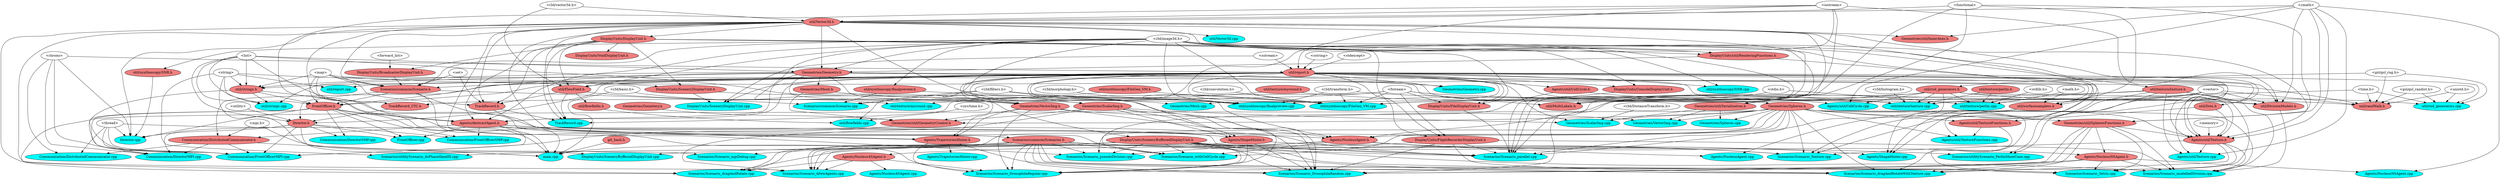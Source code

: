 digraph G {
"util/report.h" [label="util/report.h", fillcolor=lightcoral, style=filled, shape=oval];
"Agents/AbstractAgent.h" [label="Agents/AbstractAgent.h", fillcolor=lightcoral, style=filled, shape=oval];
"util/strings.h" [label="util/strings.h", fillcolor=lightcoral, style=filled, shape=oval];
"DisplayUnits/DisplayUnit.h" [label="DisplayUnits/DisplayUnit.h", fillcolor=lightcoral, style=filled, shape=oval];
"<i3d/image3d.h>" [label="<i3d/image3d.h>", fillcolor=white, style=filled, shape=oval];
"Geometries/Geometry.h" [label="Geometries/Geometry.h", fillcolor=lightcoral, style=filled, shape=oval];
"FrontOfficer.h" [label="FrontOfficer.h", fillcolor=lightcoral, style=filled, shape=oval];
"<iostream>" [label="<iostream>", fillcolor=white, style=filled, shape=oval];
"<sstream>" [label="<sstream>", fillcolor=white, style=filled, shape=oval];
"<chrono>" [label="<chrono>", fillcolor=white, style=filled, shape=oval];
"<stdexcept>" [label="<stdexcept>", fillcolor=white, style=filled, shape=oval];
"<cstring>" [label="<cstring>", fillcolor=white, style=filled, shape=oval];
"util/Vector3d.h" [label="util/Vector3d.h", fillcolor=lightcoral, style=filled, shape=oval];
"<list>" [label="<list>", fillcolor=white, style=filled, shape=oval];
"DisplayUnits/util/RenderingFunctions.h" [label="DisplayUnits/util/RenderingFunctions.h", fillcolor=lightcoral, style=filled, shape=oval];
"Scenarios/common/Scenario.h" [label="Scenarios/common/Scenario.h", fillcolor=lightcoral, style=filled, shape=oval];
"<map>" [label="<map>", fillcolor=white, style=filled, shape=oval];
"<string>" [label="<string>", fillcolor=white, style=filled, shape=oval];
"Agents/Nucleus4SAgent.h" [label="Agents/Nucleus4SAgent.h", fillcolor=lightcoral, style=filled, shape=oval];
"Agents/Nucleus4SAgent.cpp" [label="Agents/Nucleus4SAgent.cpp", fillcolor=cyan, style=filled, shape=oval];
"Agents/NucleusAgent.h" [label="Agents/NucleusAgent.h", fillcolor=lightcoral, style=filled, shape=oval];
"Geometries/Spheres.h" [label="Geometries/Spheres.h", fillcolor=lightcoral, style=filled, shape=oval];
"<vector>" [label="<vector>", fillcolor=white, style=filled, shape=oval];
"Agents/NucleusAgent.cpp" [label="Agents/NucleusAgent.cpp", fillcolor=cyan, style=filled, shape=oval];
"util/surfacesamplers.h" [label="util/surfacesamplers.h", fillcolor=lightcoral, style=filled, shape=oval];
"<math.h>" [label="<math.h>", fillcolor=white, style=filled, shape=oval];
"<functional>" [label="<functional>", fillcolor=white, style=filled, shape=oval];
"Agents/NucleusNSAgent.h" [label="Agents/NucleusNSAgent.h", fillcolor=lightcoral, style=filled, shape=oval];
"Agents/NucleusNSAgent.cpp" [label="Agents/NucleusNSAgent.cpp", fillcolor=cyan, style=filled, shape=oval];
"<cmath>" [label="<cmath>", fillcolor=white, style=filled, shape=oval];
"Geometries/util/SpheresFunctions.h" [label="Geometries/util/SpheresFunctions.h", fillcolor=lightcoral, style=filled, shape=oval];
"Agents/ShapeHinter.h" [label="Agents/ShapeHinter.h", fillcolor=lightcoral, style=filled, shape=oval];
"Agents/ShapeHinter.cpp" [label="Agents/ShapeHinter.cpp", fillcolor=cyan, style=filled, shape=oval];
"Geometries/ScalarImg.h" [label="Geometries/ScalarImg.h", fillcolor=lightcoral, style=filled, shape=oval];
"Agents/TrajectoriesHinter.h" [label="Agents/TrajectoriesHinter.h", fillcolor=lightcoral, style=filled, shape=oval];
"Agents/TrajectoriesHinter.cpp" [label="Agents/TrajectoriesHinter.cpp", fillcolor=cyan, style=filled, shape=oval];
"Geometries/VectorImg.h" [label="Geometries/VectorImg.h", fillcolor=lightcoral, style=filled, shape=oval];
"TrackRecord.h" [label="TrackRecord.h", fillcolor=lightcoral, style=filled, shape=oval];
"util/FlowField.h" [label="util/FlowField.h", fillcolor=lightcoral, style=filled, shape=oval];
"<set>" [label="<set>", fillcolor=white, style=filled, shape=oval];
"util/rnd_generators.h" [label="util/rnd_generators.h", fillcolor=lightcoral, style=filled, shape=oval];
"Agents/util/CellCycle.cpp" [label="Agents/util/CellCycle.cpp", fillcolor=cyan, style=filled, shape=oval];
"Agents/util/CellCycle.h" [label="Agents/util/CellCycle.h", fillcolor=lightcoral, style=filled, shape=oval];
"<gsl/gsl_rng.h>" [label="<gsl/gsl_rng.h>", fillcolor=white, style=filled, shape=oval];
"Agents/util/Texture.cpp" [label="Agents/util/Texture.cpp", fillcolor=cyan, style=filled, shape=oval];
"util/texture/texture.h" [label="util/texture/texture.h", fillcolor=lightcoral, style=filled, shape=oval];
"Agents/util/Texture.h" [label="Agents/util/Texture.h", fillcolor=lightcoral, style=filled, shape=oval];
"util/Dots.h" [label="util/Dots.h", fillcolor=lightcoral, style=filled, shape=oval];
"<memory>" [label="<memory>", fillcolor=white, style=filled, shape=oval];
"Agents/util/TextureFunctions.cpp" [label="Agents/util/TextureFunctions.cpp", fillcolor=cyan, style=filled, shape=oval];
"Agents/util/TextureFunctions.h" [label="Agents/util/TextureFunctions.h", fillcolor=lightcoral, style=filled, shape=oval];
"<thread>" [label="<thread>", fillcolor=white, style=filled, shape=oval];
"Communication/DirectorMPI.cpp" [label="Communication/DirectorMPI.cpp", fillcolor=cyan, style=filled, shape=oval];
"Communication/DistributedCommunicator.h" [label="Communication/DistributedCommunicator.h", fillcolor=lightcoral, style=filled, shape=oval];
"Director.h" [label="Director.h", fillcolor=lightcoral, style=filled, shape=oval];
"<mpi.h>" [label="<mpi.h>", fillcolor=white, style=filled, shape=oval];
"TrackRecord_CTC.h" [label="TrackRecord_CTC.h", fillcolor=lightcoral, style=filled, shape=oval];
"<utility>" [label="<utility>", fillcolor=white, style=filled, shape=oval];
"Communication/DirectorSMP.cpp" [label="Communication/DirectorSMP.cpp", fillcolor=cyan, style=filled, shape=oval];
"Communication/DistributedCommunicator.cpp" [label="Communication/DistributedCommunicator.cpp", fillcolor=cyan, style=filled, shape=oval];
"Communication/FrontOfficerMPI.cpp" [label="Communication/FrontOfficerMPI.cpp", fillcolor=cyan, style=filled, shape=oval];
"Geometries/util/GeometryCreator.h" [label="Geometries/util/GeometryCreator.h", fillcolor=lightcoral, style=filled, shape=oval];
"Geometries/Mesh.h" [label="Geometries/Mesh.h", fillcolor=lightcoral, style=filled, shape=oval];
"Geometries/Geomtery.h" [label="Geometries/Geomtery.h", fillcolor=lightcoral, style=filled, shape=oval];
"Communication/FrontOfficerSMP.cpp" [label="Communication/FrontOfficerSMP.cpp", fillcolor=cyan, style=filled, shape=oval];
"Director.cpp" [label="Director.cpp", fillcolor=cyan, style=filled, shape=oval];
"util/synthoscopy/SNR.h" [label="util/synthoscopy/SNR.h", fillcolor=lightcoral, style=filled, shape=oval];
"<i3d/vector3d.h>" [label="<i3d/vector3d.h>", fillcolor=white, style=filled, shape=oval];
"<fstream>" [label="<fstream>", fillcolor=white, style=filled, shape=oval];
"DisplayUnits/BroadcasterDisplayUnit.h" [label="DisplayUnits/BroadcasterDisplayUnit.h", fillcolor=lightcoral, style=filled, shape=oval];
"<forward_list>" [label="<forward_list>", fillcolor=white, style=filled, shape=oval];
"DisplayUnits/ConsoleDisplayUnit.h" [label="DisplayUnits/ConsoleDisplayUnit.h", fillcolor=lightcoral, style=filled, shape=oval];
"DisplayUnits/FileDisplayUnit.h" [label="DisplayUnits/FileDisplayUnit.h", fillcolor=lightcoral, style=filled, shape=oval];
"DisplayUnits/FlightRecorderDisplayUnit.h" [label="DisplayUnits/FlightRecorderDisplayUnit.h", fillcolor=lightcoral, style=filled, shape=oval];
"DisplayUnits/SceneryBufferedDisplayUnit.cpp" [label="DisplayUnits/SceneryBufferedDisplayUnit.cpp", fillcolor=cyan, style=filled, shape=oval];
"DisplayUnits/SceneryBufferedDisplayUnit.h" [label="DisplayUnits/SceneryBufferedDisplayUnit.h", fillcolor=lightcoral, style=filled, shape=oval];
"DisplayUnits/SceneryDisplayUnit.h" [label="DisplayUnits/SceneryDisplayUnit.h", fillcolor=lightcoral, style=filled, shape=oval];
"DisplayUnits/SceneryDisplayUnit.cpp" [label="DisplayUnits/SceneryDisplayUnit.cpp", fillcolor=cyan, style=filled, shape=oval];
"DisplayUnits/VoidDisplayUnit.h" [label="DisplayUnits/VoidDisplayUnit.h", fillcolor=lightcoral, style=filled, shape=oval];
"FrontOfficer.cpp" [label="FrontOfficer.cpp", fillcolor=cyan, style=filled, shape=oval];
"Geometries/Geometry.cpp" [label="Geometries/Geometry.cpp", fillcolor=cyan, style=filled, shape=oval];
"Geometries/Mesh.cpp" [label="Geometries/Mesh.cpp", fillcolor=cyan, style=filled, shape=oval];
"Geometries/ScalarImg.cpp" [label="Geometries/ScalarImg.cpp", fillcolor=cyan, style=filled, shape=oval];
"Geometries/util/Serialization.h" [label="Geometries/util/Serialization.h", fillcolor=lightcoral, style=filled, shape=oval];
"<i3d/DistanceTransform.h>" [label="<i3d/DistanceTransform.h>", fillcolor=white, style=filled, shape=oval];
"Geometries/Spheres.cpp" [label="Geometries/Spheres.cpp", fillcolor=cyan, style=filled, shape=oval];
"Geometries/util/InnerAxes.h" [label="Geometries/util/InnerAxes.h", fillcolor=lightcoral, style=filled, shape=oval];
"Geometries/VectorImg.cpp" [label="Geometries/VectorImg.cpp", fillcolor=cyan, style=filled, shape=oval];
"git_hash.h" [label="git_hash.h", fillcolor=lightcoral, style=filled, shape=oval];
"main.cpp" [label="main.cpp", fillcolor=cyan, style=filled, shape=oval];
"Scenarios/common/Scenarios.h" [label="Scenarios/common/Scenarios.h", fillcolor=lightcoral, style=filled, shape=oval];
"<i3d/basic.h>" [label="<i3d/basic.h>", fillcolor=white, style=filled, shape=oval];
"util/synthoscopy/FiloGen_VM.h" [label="util/synthoscopy/FiloGen_VM.h", fillcolor=lightcoral, style=filled, shape=oval];
"Scenarios/common/Scenario.cpp" [label="Scenarios/common/Scenario.cpp", fillcolor=cyan, style=filled, shape=oval];
"<i3d/filters.h>" [label="<i3d/filters.h>", fillcolor=white, style=filled, shape=oval];
"util/synthoscopy/finalpreview.h" [label="util/synthoscopy/finalpreview.h", fillcolor=lightcoral, style=filled, shape=oval];
"Scenarios/Scenario_AFewAgents.cpp" [label="Scenarios/Scenario_AFewAgents.cpp", fillcolor=cyan, style=filled, shape=oval];
"Scenarios/Scenario_dragAndRotate.cpp" [label="Scenarios/Scenario_dragAndRotate.cpp", fillcolor=cyan, style=filled, shape=oval];
"Scenarios/Scenario_dragAndRotateWithTexture.cpp" [label="Scenarios/Scenario_dragAndRotateWithTexture.cpp", fillcolor=cyan, style=filled, shape=oval];
"Scenarios/Scenario_DrosophilaRandom.cpp" [label="Scenarios/Scenario_DrosophilaRandom.cpp", fillcolor=cyan, style=filled, shape=oval];
"Scenarios/Scenario_DrosophilaRegular.cpp" [label="Scenarios/Scenario_DrosophilaRegular.cpp", fillcolor=cyan, style=filled, shape=oval];
"Scenarios/Scenario_modelledDivision.cpp" [label="Scenarios/Scenario_modelledDivision.cpp", fillcolor=cyan, style=filled, shape=oval];
"util/DivisionModels.h" [label="util/DivisionModels.h", fillcolor=lightcoral, style=filled, shape=oval];
"Scenarios/Scenario_mpiDebug.cpp" [label="Scenarios/Scenario_mpiDebug.cpp", fillcolor=cyan, style=filled, shape=oval];
"Scenarios/Scenario_parallel.cpp" [label="Scenarios/Scenario_parallel.cpp", fillcolor=cyan, style=filled, shape=oval];
"Scenarios/Scenario_pseudoDivision.cpp" [label="Scenarios/Scenario_pseudoDivision.cpp", fillcolor=cyan, style=filled, shape=oval];
"Scenarios/Scenario_Tetris.cpp" [label="Scenarios/Scenario_Tetris.cpp", fillcolor=cyan, style=filled, shape=oval];
"Scenarios/Scenario_Texture.cpp" [label="Scenarios/Scenario_Texture.cpp", fillcolor=cyan, style=filled, shape=oval];
"Scenarios/Scenario_withCellCycle.cpp" [label="Scenarios/Scenario_withCellCycle.cpp", fillcolor=cyan, style=filled, shape=oval];
"Scenarios/utilityScenario_doPhaseIIandIII.cpp" [label="Scenarios/utilityScenario_doPhaseIIandIII.cpp", fillcolor=cyan, style=filled, shape=oval];
"Scenarios/utilityScenario_PerlinShowCase.cpp" [label="Scenarios/utilityScenario_PerlinShowCase.cpp", fillcolor=cyan, style=filled, shape=oval];
"TrackRecord.cpp" [label="TrackRecord.cpp", fillcolor=cyan, style=filled, shape=oval];
"util/flowfields.h" [label="util/flowfields.h", fillcolor=lightcoral, style=filled, shape=oval];
"util/flowfields.cpp" [label="util/flowfields.cpp", fillcolor=cyan, style=filled, shape=oval];
"<sys/time.h>" [label="<sys/time.h>", fillcolor=white, style=filled, shape=oval];
"util/MultiLabels.h" [label="util/MultiLabels.h", fillcolor=lightcoral, style=filled, shape=oval];
"<gsl/gsl_randist.h>" [label="<gsl/gsl_randist.h>", fillcolor=white, style=filled, shape=oval];
"util/randWalk.h" [label="util/randWalk.h", fillcolor=lightcoral, style=filled, shape=oval];
"<time.h>" [label="<time.h>", fillcolor=white, style=filled, shape=oval];
"<unistd.h>" [label="<unistd.h>", fillcolor=white, style=filled, shape=oval];
"util/report.cpp" [label="util/report.cpp", fillcolor=cyan, style=filled, shape=oval];
"util/rnd_generators.cpp" [label="util/rnd_generators.cpp", fillcolor=cyan, style=filled, shape=oval];
"util/strings.cpp" [label="util/strings.cpp", fillcolor=cyan, style=filled, shape=oval];
"util/synthoscopy/FiloGen_VM.cpp" [label="util/synthoscopy/FiloGen_VM.cpp", fillcolor=cyan, style=filled, shape=oval];
"<i3d/convolution.h>" [label="<i3d/convolution.h>", fillcolor=white, style=filled, shape=oval];
"<stdio.h>" [label="<stdio.h>", fillcolor=white, style=filled, shape=oval];
"<i3d/transform.h>" [label="<i3d/transform.h>", fillcolor=white, style=filled, shape=oval];
"util/synthoscopy/finalpreview.cpp" [label="util/synthoscopy/finalpreview.cpp", fillcolor=cyan, style=filled, shape=oval];
"<i3d/morphology.h>" [label="<i3d/morphology.h>", fillcolor=white, style=filled, shape=oval];
"util/synthoscopy/SNR.cpp" [label="util/synthoscopy/SNR.cpp", fillcolor=cyan, style=filled, shape=oval];
"util/texture/myround.h" [label="util/texture/myround.h", fillcolor=lightcoral, style=filled, shape=oval];
"util/texture/myround.cpp" [label="util/texture/myround.cpp", fillcolor=cyan, style=filled, shape=oval];
"util/texture/perlin.cpp" [label="util/texture/perlin.cpp", fillcolor=cyan, style=filled, shape=oval];
"util/texture/perlin.h" [label="util/texture/perlin.h", fillcolor=lightcoral, style=filled, shape=oval];
"<stdlib.h>" [label="<stdlib.h>", fillcolor=white, style=filled, shape=oval];
"util/texture/texture.cpp" [label="util/texture/texture.cpp", fillcolor=cyan, style=filled, shape=oval];
"<i3d/histogram.h>" [label="<i3d/histogram.h>", fillcolor=white, style=filled, shape=oval];
"util/Vector3d.cpp" [label="util/Vector3d.cpp", fillcolor=cyan, style=filled, shape=oval];
"util/report.h" -> "Director.h";
"util/report.h" -> "DisplayUnits/FileDisplayUnit.h";
"util/report.h" -> "Agents/TrajectoriesHinter.h";
"util/report.h" -> "Scenarios/common/Scenario.h";
"util/report.h" -> "Geometries/ScalarImg.cpp";
"util/report.h" -> "util/FlowField.h";
"util/report.h" -> "util/rnd_generators.cpp";
"util/report.h" -> "util/report.cpp";
"util/report.h" -> "util/synthoscopy/FiloGen_VM.cpp";
"util/report.h" -> "Geometries/VectorImg.h";
"util/report.h" -> "Geometries/Geometry.cpp";
"util/report.h" -> "Agents/ShapeHinter.h";
"util/report.h" -> "Agents/NucleusAgent.h";
"util/report.h" -> "Geometries/Spheres.h";
"util/report.h" -> "DisplayUnits/SceneryDisplayUnit.cpp";
"util/report.h" -> "Agents/ShapeHinter.cpp";
"util/report.h" -> "Communication/DistributedCommunicator.h";
"util/report.h" -> "FrontOfficer.h";
"util/report.h" -> "DisplayUnits/FlightRecorderDisplayUnit.h";
"util/report.h" -> "util/synthoscopy/finalpreview.cpp";
"util/report.h" -> "util/strings.h";
"util/report.h" -> "Agents/util/Texture.h";
"util/report.h" -> "DisplayUnits/ConsoleDisplayUnit.h";
"util/report.h" -> "util/texture/texture.cpp";
"util/report.h" -> "util/synthoscopy/SNR.cpp";
"util/report.h" -> "util/DivisionModels.h";
"util/report.h" -> "Agents/AbstractAgent.h";
"util/report.h" -> "Agents/util/CellCycle.h";
"util/report.h" -> "Geometries/Mesh.cpp";
"util/report.h" -> "Agents/util/Texture.cpp";
"Agents/AbstractAgent.h" -> "Agents/ShapeHinter.h";
"Agents/AbstractAgent.h" -> "Communication/DistributedCommunicator.h";
"Agents/AbstractAgent.h" -> "Communication/FrontOfficerMPI.cpp";
"Agents/AbstractAgent.h" -> "Scenarios/Scenario_parallel.cpp";
"Agents/AbstractAgent.h" -> "Agents/NucleusAgent.h";
"Agents/AbstractAgent.h" -> "Communication/FrontOfficerSMP.cpp";
"Agents/AbstractAgent.h" -> "FrontOfficer.cpp";
"Agents/AbstractAgent.h" -> "Agents/TrajectoriesHinter.h";
"util/strings.h" -> "util/strings.cpp";
"util/strings.h" -> "Communication/FrontOfficerMPI.cpp";
"util/strings.h" -> "FrontOfficer.h";
"util/strings.h" -> "Agents/AbstractAgent.h";
"DisplayUnits/DisplayUnit.h" -> "DisplayUnits/FlightRecorderDisplayUnit.h";
"DisplayUnits/DisplayUnit.h" -> "util/FlowField.h";
"DisplayUnits/DisplayUnit.h" -> "DisplayUnits/ConsoleDisplayUnit.h";
"DisplayUnits/DisplayUnit.h" -> "DisplayUnits/FileDisplayUnit.h";
"DisplayUnits/DisplayUnit.h" -> "DisplayUnits/VoidDisplayUnit.h";
"DisplayUnits/DisplayUnit.h" -> "DisplayUnits/util/RenderingFunctions.h";
"DisplayUnits/DisplayUnit.h" -> "DisplayUnits/SceneryDisplayUnit.h";
"DisplayUnits/DisplayUnit.h" -> "TrackRecord.cpp";
"DisplayUnits/DisplayUnit.h" -> "Agents/AbstractAgent.h";
"DisplayUnits/DisplayUnit.h" -> "DisplayUnits/BroadcasterDisplayUnit.h";
"DisplayUnits/DisplayUnit.h" -> "TrackRecord.h";
"<i3d/image3d.h>" -> "util/synthoscopy/SNR.h";
"<i3d/image3d.h>" -> "Scenarios/common/Scenario.h";
"<i3d/image3d.h>" -> "util/FlowField.h";
"<i3d/image3d.h>" -> "util/synthoscopy/finalpreview.h";
"<i3d/image3d.h>" -> "Scenarios/Scenario_parallel.cpp";
"<i3d/image3d.h>" -> "Agents/util/Texture.h";
"<i3d/image3d.h>" -> "util/texture/texture.h";
"<i3d/image3d.h>" -> "util/synthoscopy/finalpreview.cpp";
"<i3d/image3d.h>" -> "DisplayUnits/util/RenderingFunctions.h";
"<i3d/image3d.h>" -> "util/synthoscopy/SNR.cpp";
"<i3d/image3d.h>" -> "Geometries/util/Serialization.h";
"<i3d/image3d.h>" -> "util/synthoscopy/FiloGen_VM.cpp";
"<i3d/image3d.h>" -> "Geometries/ScalarImg.h";
"<i3d/image3d.h>" -> "Geometries/Geometry.h";
"<i3d/image3d.h>" -> "Geometries/VectorImg.h";
"<i3d/image3d.h>" -> "Scenarios/utilityScenario_PerlinShowCase.cpp";
"<i3d/image3d.h>" -> "util/surfacesamplers.h";
"<i3d/image3d.h>" -> "Agents/AbstractAgent.h";
"Geometries/Geometry.h" -> "FrontOfficer.h";
"Geometries/Geometry.h" -> "util/strings.h";
"Geometries/Geometry.h" -> "Agents/util/Texture.h";
"Geometries/Geometry.h" -> "Geometries/Spheres.h";
"Geometries/Geometry.h" -> "Geometries/Mesh.h";
"Geometries/Geometry.h" -> "Geometries/ScalarImg.h";
"Geometries/Geometry.h" -> "Agents/AbstractAgent.h";
"Geometries/Geometry.h" -> "Geometries/VectorImg.h";
"Geometries/Geometry.h" -> "util/strings.cpp";
"Geometries/Geometry.h" -> "Geometries/Geometry.cpp";
"Geometries/Geometry.h" -> "util/surfacesamplers.h";
"FrontOfficer.h" -> "Communication/FrontOfficerMPI.cpp";
"FrontOfficer.h" -> "Director.cpp";
"FrontOfficer.h" -> "Communication/DirectorSMP.cpp";
"FrontOfficer.h" -> "Communication/FrontOfficerSMP.cpp";
"FrontOfficer.h" -> "FrontOfficer.cpp";
"FrontOfficer.h" -> "Agents/AbstractAgent.h";
"FrontOfficer.h" -> "Communication/DirectorMPI.cpp";
"FrontOfficer.h" -> "main.cpp";
"<iostream>" -> "util/Vector3d.h";
"<iostream>" -> "util/DivisionModels.h";
"<iostream>" -> "util/synthoscopy/FiloGen_VM.cpp";
"<iostream>" -> "util/report.h";
"<iostream>" -> "main.cpp";
"<iostream>" -> "util/MultiLabels.h";
"<sstream>" -> "DisplayUnits/SceneryDisplayUnit.cpp";
"<sstream>" -> "util/report.h";
"<chrono>" -> "Communication/DistributedCommunicator.cpp";
"<chrono>" -> "Communication/FrontOfficerMPI.cpp";
"<chrono>" -> "Director.cpp";
"<chrono>" -> "Communication/DirectorMPI.cpp";
"<chrono>" -> "util/report.h";
"<stdexcept>" -> "util/report.h";
"<cstring>" -> "util/report.h";
"util/Vector3d.h" -> "Scenarios/common/Scenario.h";
"util/Vector3d.h" -> "Scenarios/Scenario_parallel.cpp";
"util/Vector3d.h" -> "util/Vector3d.cpp";
"util/Vector3d.h" -> "Scenarios/Scenario_Texture.cpp";
"util/Vector3d.h" -> "Scenarios/Scenario_pseudoDivision.cpp";
"util/Vector3d.h" -> "TrackRecord.cpp";
"util/Vector3d.h" -> "Geometries/util/Serialization.h";
"util/Vector3d.h" -> "Scenarios/Scenario_AFewAgents.cpp";
"util/Vector3d.h" -> "TrackRecord.h";
"util/Vector3d.h" -> "DisplayUnits/DisplayUnit.h";
"util/Vector3d.h" -> "util/Dots.h";
"util/Vector3d.h" -> "Scenarios/Scenario_DrosophilaRegular.cpp";
"util/Vector3d.h" -> "Scenarios/Scenario_DrosophilaRandom.cpp";
"util/Vector3d.h" -> "Director.cpp";
"util/Vector3d.h" -> "Scenarios/Scenario_withCellCycle.cpp";
"util/Vector3d.h" -> "Geometries/util/InnerAxes.h";
"util/Vector3d.h" -> "Scenarios/Scenario_dragAndRotate.cpp";
"util/Vector3d.h" -> "DisplayUnits/util/RenderingFunctions.h";
"util/Vector3d.h" -> "Geometries/Geometry.h";
"<list>" -> "FrontOfficer.h";
"<list>" -> "util/strings.h";
"<list>" -> "Agents/NucleusAgent.h";
"<list>" -> "Director.h";
"<list>" -> "Geometries/Geometry.h";
"<list>" -> "util/strings.cpp";
"<list>" -> "Scenarios/common/Scenarios.h";
"DisplayUnits/util/RenderingFunctions.h" -> "Agents/ShapeHinter.cpp";
"DisplayUnits/util/RenderingFunctions.h" -> "Geometries/Geometry.h";
"Scenarios/common/Scenario.h" -> "FrontOfficer.h";
"Scenarios/common/Scenario.h" -> "Scenarios/common/Scenario.cpp";
"Scenarios/common/Scenario.h" -> "Director.h";
"Scenarios/common/Scenario.h" -> "main.cpp";
"Scenarios/common/Scenario.h" -> "Scenarios/common/Scenarios.h";
"<map>" -> "FrontOfficer.h";
"<map>" -> "Scenarios/common/Scenario.h";
"<map>" -> "util/strings.h";
"<map>" -> "util/randWalk.h";
"<map>" -> "TrackRecord_CTC.h";
"<map>" -> "util/MultiLabels.h";
"<map>" -> "TrackRecord.h";
"<string>" -> "util/strings.h";
"<string>" -> "DisplayUnits/SceneryDisplayUnit.h";
"<string>" -> "DisplayUnits/SceneryBufferedDisplayUnit.cpp";
"<string>" -> "util/report.cpp";
"<string>" -> "util/strings.cpp";
"<string>" -> "Scenarios/utilityScenario_doPhaseIIandIII.cpp";
"Agents/Nucleus4SAgent.h" -> "Agents/Nucleus4SAgent.cpp";
"Agents/Nucleus4SAgent.h" -> "Scenarios/Scenario_DrosophilaRegular.cpp";
"Agents/Nucleus4SAgent.h" -> "Scenarios/Scenario_dragAndRotate.cpp";
"Agents/Nucleus4SAgent.h" -> "Scenarios/Scenario_AFewAgents.cpp";
"Agents/NucleusAgent.h" -> "Agents/NucleusNSAgent.h";
"Agents/NucleusAgent.h" -> "Agents/NucleusAgent.cpp";
"Agents/NucleusAgent.h" -> "Scenarios/Scenario_withCellCycle.cpp";
"Agents/NucleusAgent.h" -> "Scenarios/Scenario_Texture.cpp";
"Agents/NucleusAgent.h" -> "Scenarios/Scenario_pseudoDivision.cpp";
"Agents/NucleusAgent.h" -> "Agents/Nucleus4SAgent.h";
"Geometries/Spheres.h" -> "Agents/util/TextureFunctions.cpp";
"Geometries/Spheres.h" -> "Geometries/ScalarImg.cpp";
"Geometries/Spheres.h" -> "Scenarios/Scenario_modelledDivision.cpp";
"Geometries/Spheres.h" -> "Scenarios/Scenario_dragAndRotateWithTexture.cpp";
"Geometries/Spheres.h" -> "Scenarios/Scenario_parallel.cpp";
"Geometries/Spheres.h" -> "Agents/util/Texture.h";
"Geometries/Spheres.h" -> "Agents/NucleusAgent.h";
"Geometries/Spheres.h" -> "Geometries/util/GeometryCreator.h";
"Geometries/Spheres.h" -> "Agents/util/TextureFunctions.h";
"Geometries/Spheres.h" -> "Scenarios/Scenario_dragAndRotate.cpp";
"Geometries/Spheres.h" -> "Scenarios/Scenario_Texture.cpp";
"Geometries/Spheres.h" -> "Scenarios/Scenario_withCellCycle.cpp";
"Geometries/Spheres.h" -> "Geometries/util/SpheresFunctions.h";
"Geometries/Spheres.h" -> "Scenarios/Scenario_pseudoDivision.cpp";
"Geometries/Spheres.h" -> "Geometries/Spheres.cpp";
"Geometries/Spheres.h" -> "Scenarios/Scenario_Tetris.cpp";
"Geometries/Spheres.h" -> "Scenarios/Scenario_AFewAgents.cpp";
"Geometries/Spheres.h" -> "Geometries/VectorImg.cpp";
"<vector>" -> "Agents/util/TextureFunctions.cpp";
"<vector>" -> "Agents/util/Texture.h";
"<vector>" -> "Agents/NucleusAgent.h";
"<vector>" -> "util/randWalk.h";
"<vector>" -> "util/DivisionModels.h";
"<vector>" -> "util/MultiLabels.h";
"util/surfacesamplers.h" -> "Agents/NucleusAgent.cpp";
"util/surfacesamplers.h" -> "Agents/ShapeHinter.cpp";
"<math.h>" -> "util/texture/perlin.cpp";
"<math.h>" -> "util/surfacesamplers.h";
"<functional>" -> "Scenarios/Scenario_parallel.cpp";
"<functional>" -> "Geometries/util/SpheresFunctions.h";
"<functional>" -> "util/Vector3d.h";
"<functional>" -> "util/surfacesamplers.h";
"<functional>" -> "util/MultiLabels.h";
"Agents/NucleusNSAgent.h" -> "Scenarios/Scenario_modelledDivision.cpp";
"Agents/NucleusNSAgent.h" -> "Scenarios/Scenario_dragAndRotateWithTexture.cpp";
"Agents/NucleusNSAgent.h" -> "Agents/NucleusNSAgent.cpp";
"Agents/NucleusNSAgent.h" -> "Scenarios/Scenario_Tetris.cpp";
"Agents/NucleusNSAgent.h" -> "Scenarios/Scenario_DrosophilaRandom.cpp";
"<cmath>" -> "Agents/util/Texture.h";
"<cmath>" -> "Agents/util/CellCycle.cpp";
"<cmath>" -> "Geometries/util/InnerAxes.h";
"<cmath>" -> "Agents/NucleusNSAgent.cpp";
"<cmath>" -> "Geometries/util/SpheresFunctions.h";
"<cmath>" -> "util/Vector3d.h";
"<cmath>" -> "util/DivisionModels.h";
"<cmath>" -> "Agents/util/Texture.cpp";
"Geometries/util/SpheresFunctions.h" -> "Agents/NucleusNSAgent.h";
"Geometries/util/SpheresFunctions.h" -> "Scenarios/Scenario_modelledDivision.cpp";
"Geometries/util/SpheresFunctions.h" -> "Scenarios/Scenario_dragAndRotateWithTexture.cpp";
"Geometries/util/SpheresFunctions.h" -> "Agents/util/Texture.h";
"Geometries/util/SpheresFunctions.h" -> "Scenarios/Scenario_DrosophilaRegular.cpp";
"Geometries/util/SpheresFunctions.h" -> "Scenarios/Scenario_Tetris.cpp";
"Geometries/util/SpheresFunctions.h" -> "Scenarios/Scenario_DrosophilaRandom.cpp";
"Agents/ShapeHinter.h" -> "Agents/ShapeHinter.cpp";
"Agents/ShapeHinter.h" -> "Scenarios/Scenario_DrosophilaRegular.cpp";
"Agents/ShapeHinter.h" -> "Scenarios/Scenario_AFewAgents.cpp";
"Agents/ShapeHinter.h" -> "Scenarios/Scenario_DrosophilaRandom.cpp";
"Geometries/ScalarImg.h" -> "Agents/ShapeHinter.h";
"Geometries/ScalarImg.h" -> "Geometries/ScalarImg.cpp";
"Geometries/ScalarImg.h" -> "Geometries/util/GeometryCreator.h";
"Geometries/ScalarImg.h" -> "Scenarios/Scenario_DrosophilaRegular.cpp";
"Geometries/ScalarImg.h" -> "Scenarios/Scenario_AFewAgents.cpp";
"Geometries/ScalarImg.h" -> "Scenarios/Scenario_DrosophilaRandom.cpp";
"Agents/TrajectoriesHinter.h" -> "Scenarios/Scenario_DrosophilaRegular.cpp";
"Agents/TrajectoriesHinter.h" -> "Agents/TrajectoriesHinter.cpp";
"Agents/TrajectoriesHinter.h" -> "Scenarios/Scenario_DrosophilaRandom.cpp";
"Geometries/VectorImg.h" -> "Geometries/util/GeometryCreator.h";
"Geometries/VectorImg.h" -> "Scenarios/Scenario_DrosophilaRegular.cpp";
"Geometries/VectorImg.h" -> "Agents/TrajectoriesHinter.h";
"Geometries/VectorImg.h" -> "Geometries/VectorImg.cpp";
"Geometries/VectorImg.h" -> "Scenarios/Scenario_DrosophilaRandom.cpp";
"TrackRecord.h" -> "Agents/TrajectoriesHinter.h";
"TrackRecord.h" -> "TrackRecord.cpp";
"util/FlowField.h" -> "Geometries/VectorImg.h";
"util/FlowField.h" -> "TrackRecord.cpp";
"util/FlowField.h" -> "util/flowfields.h";
"util/FlowField.h" -> "TrackRecord.h";
"<set>" -> "Scenarios/common/Scenario.h";
"<set>" -> "TrackRecord.h";
"util/rnd_generators.h" -> "Scenarios/Scenario_parallel.cpp";
"util/rnd_generators.h" -> "util/synthoscopy/finalpreview.cpp";
"util/rnd_generators.h" -> "util/rnd_generators.cpp";
"util/rnd_generators.h" -> "Agents/util/Texture.h";
"util/rnd_generators.h" -> "Agents/util/CellCycle.cpp";
"util/rnd_generators.h" -> "util/texture/perlin.cpp";
"util/rnd_generators.h" -> "util/texture/texture.cpp";
"util/rnd_generators.h" -> "util/synthoscopy/FiloGen_VM.cpp";
"util/rnd_generators.h" -> "util/DivisionModels.h";
"util/rnd_generators.h" -> "Scenarios/Scenario_DrosophilaRandom.cpp";
"Agents/util/CellCycle.h" -> "Agents/util/CellCycle.cpp";
"Agents/util/CellCycle.h" -> "Scenarios/Scenario_withCellCycle.cpp";
"<gsl/gsl_rng.h>" -> "util/rnd_generators.h";
"<gsl/gsl_rng.h>" -> "util/rnd_generators.cpp";
"<gsl/gsl_rng.h>" -> "util/randWalk.h";
"util/texture/texture.h" -> "Scenarios/Scenario_modelledDivision.cpp";
"util/texture/texture.h" -> "Scenarios/Scenario_Texture.cpp";
"util/texture/texture.h" -> "util/texture/texture.cpp";
"util/texture/texture.h" -> "util/synthoscopy/FiloGen_VM.cpp";
"util/texture/texture.h" -> "Scenarios/Scenario_Tetris.cpp";
"util/texture/texture.h" -> "Scenarios/utilityScenario_PerlinShowCase.cpp";
"util/texture/texture.h" -> "Agents/util/Texture.cpp";
"Agents/util/Texture.h" -> "Scenarios/Scenario_modelledDivision.cpp";
"Agents/util/Texture.h" -> "Scenarios/Scenario_dragAndRotateWithTexture.cpp";
"Agents/util/Texture.h" -> "Scenarios/Scenario_Texture.cpp";
"Agents/util/Texture.h" -> "Scenarios/Scenario_Tetris.cpp";
"Agents/util/Texture.h" -> "Agents/util/Texture.cpp";
"util/Dots.h" -> "Agents/util/TextureFunctions.h";
"util/Dots.h" -> "Agents/util/Texture.h";
"<memory>" -> "Agents/util/Texture.h";
"Agents/util/TextureFunctions.h" -> "Agents/util/TextureFunctions.cpp";
"Agents/util/TextureFunctions.h" -> "Scenarios/Scenario_dragAndRotateWithTexture.cpp";
"<thread>" -> "Communication/DistributedCommunicator.cpp";
"<thread>" -> "Communication/FrontOfficerMPI.cpp";
"<thread>" -> "Scenarios/Scenario_parallel.cpp";
"<thread>" -> "Director.cpp";
"<thread>" -> "Communication/DirectorMPI.cpp";
"Communication/DistributedCommunicator.h" -> "Communication/DirectorMPI.cpp";
"Communication/DistributedCommunicator.h" -> "Communication/DistributedCommunicator.cpp";
"Communication/DistributedCommunicator.h" -> "Communication/FrontOfficerMPI.cpp";
"Communication/DistributedCommunicator.h" -> "main.cpp";
"Director.h" -> "Communication/FrontOfficerMPI.cpp";
"Director.h" -> "Director.cpp";
"Director.h" -> "Communication/DirectorSMP.cpp";
"Director.h" -> "Communication/FrontOfficerSMP.cpp";
"Director.h" -> "FrontOfficer.cpp";
"Director.h" -> "Communication/DirectorMPI.cpp";
"Director.h" -> "main.cpp";
"<mpi.h>" -> "Communication/DistributedCommunicator.h";
"<mpi.h>" -> "Scenarios/Scenario_mpiDebug.cpp";
"TrackRecord_CTC.h" -> "Director.h";
"<utility>" -> "Director.h";
"Geometries/util/GeometryCreator.h" -> "Communication/FrontOfficerMPI.cpp";
"Geometries/Mesh.h" -> "Geometries/util/GeometryCreator.h";
"Geometries/Mesh.h" -> "Geometries/Mesh.cpp";
"Geometries/Geomtery.h" -> "Geometries/util/GeometryCreator.h";
"util/synthoscopy/SNR.h" -> "Director.cpp";
"<i3d/vector3d.h>" -> "util/FlowField.h";
"<i3d/vector3d.h>" -> "util/Vector3d.h";
"<fstream>" -> "DisplayUnits/FlightRecorderDisplayUnit.h";
"<fstream>" -> "TrackRecord.cpp";
"<fstream>" -> "TrackRecord_CTC.h";
"<fstream>" -> "util/synthoscopy/FiloGen_VM.cpp";
"<fstream>" -> "util/DivisionModels.h";
"<fstream>" -> "DisplayUnits/FileDisplayUnit.h";
"<fstream>" -> "util/randWalk.h";
"DisplayUnits/BroadcasterDisplayUnit.h" -> "Scenarios/common/Scenario.h";
"<forward_list>" -> "DisplayUnits/BroadcasterDisplayUnit.h";
"DisplayUnits/ConsoleDisplayUnit.h" -> "Scenarios/Scenario_parallel.cpp";
"DisplayUnits/FileDisplayUnit.h" -> "Scenarios/Scenario_parallel.cpp";
"DisplayUnits/FlightRecorderDisplayUnit.h" -> "Scenarios/Scenario_parallel.cpp";
"DisplayUnits/FlightRecorderDisplayUnit.h" -> "Scenarios/Scenario_modelledDivision.cpp";
"DisplayUnits/FlightRecorderDisplayUnit.h" -> "Scenarios/Scenario_dragAndRotateWithTexture.cpp";
"DisplayUnits/FlightRecorderDisplayUnit.h" -> "Scenarios/Scenario_dragAndRotate.cpp";
"DisplayUnits/FlightRecorderDisplayUnit.h" -> "Scenarios/Scenario_DrosophilaRandom.cpp";
"DisplayUnits/SceneryBufferedDisplayUnit.h" -> "Scenarios/Scenario_parallel.cpp";
"DisplayUnits/SceneryBufferedDisplayUnit.h" -> "Scenarios/Scenario_modelledDivision.cpp";
"DisplayUnits/SceneryBufferedDisplayUnit.h" -> "Scenarios/Scenario_dragAndRotateWithTexture.cpp";
"DisplayUnits/SceneryBufferedDisplayUnit.h" -> "Scenarios/Scenario_withCellCycle.cpp";
"DisplayUnits/SceneryBufferedDisplayUnit.h" -> "Scenarios/Scenario_DrosophilaRegular.cpp";
"DisplayUnits/SceneryBufferedDisplayUnit.h" -> "Scenarios/Scenario_dragAndRotate.cpp";
"DisplayUnits/SceneryBufferedDisplayUnit.h" -> "Scenarios/Scenario_Texture.cpp";
"DisplayUnits/SceneryBufferedDisplayUnit.h" -> "DisplayUnits/SceneryBufferedDisplayUnit.cpp";
"DisplayUnits/SceneryBufferedDisplayUnit.h" -> "Scenarios/Scenario_pseudoDivision.cpp";
"DisplayUnits/SceneryBufferedDisplayUnit.h" -> "Scenarios/Scenario_Tetris.cpp";
"DisplayUnits/SceneryBufferedDisplayUnit.h" -> "Scenarios/Scenario_AFewAgents.cpp";
"DisplayUnits/SceneryBufferedDisplayUnit.h" -> "Scenarios/Scenario_DrosophilaRandom.cpp";
"DisplayUnits/SceneryDisplayUnit.h" -> "DisplayUnits/SceneryDisplayUnit.cpp";
"DisplayUnits/SceneryDisplayUnit.h" -> "DisplayUnits/SceneryBufferedDisplayUnit.h";
"Geometries/util/Serialization.h" -> "Geometries/ScalarImg.cpp";
"Geometries/util/Serialization.h" -> "Geometries/Spheres.cpp";
"Geometries/util/Serialization.h" -> "Geometries/VectorImg.cpp";
"<i3d/DistanceTransform.h>" -> "Geometries/ScalarImg.cpp";
"git_hash.h" -> "main.cpp";
"Scenarios/common/Scenarios.h" -> "Scenarios/Scenario_parallel.cpp";
"Scenarios/common/Scenarios.h" -> "Scenarios/Scenario_modelledDivision.cpp";
"Scenarios/common/Scenarios.h" -> "Scenarios/Scenario_dragAndRotateWithTexture.cpp";
"Scenarios/common/Scenarios.h" -> "Scenarios/Scenario_withCellCycle.cpp";
"Scenarios/common/Scenarios.h" -> "Scenarios/Scenario_DrosophilaRegular.cpp";
"Scenarios/common/Scenarios.h" -> "Scenarios/Scenario_dragAndRotate.cpp";
"Scenarios/common/Scenarios.h" -> "Scenarios/Scenario_Texture.cpp";
"Scenarios/common/Scenarios.h" -> "Scenarios/Scenario_pseudoDivision.cpp";
"Scenarios/common/Scenarios.h" -> "Scenarios/utilityScenario_doPhaseIIandIII.cpp";
"Scenarios/common/Scenarios.h" -> "Scenarios/Scenario_Tetris.cpp";
"Scenarios/common/Scenarios.h" -> "Scenarios/utilityScenario_PerlinShowCase.cpp";
"Scenarios/common/Scenarios.h" -> "Scenarios/Scenario_AFewAgents.cpp";
"Scenarios/common/Scenarios.h" -> "Scenarios/Scenario_mpiDebug.cpp";
"Scenarios/common/Scenarios.h" -> "main.cpp";
"Scenarios/common/Scenarios.h" -> "Scenarios/Scenario_DrosophilaRandom.cpp";
"<i3d/basic.h>" -> "main.cpp";
"<i3d/basic.h>" -> "util/texture/myround.cpp";
"util/synthoscopy/FiloGen_VM.h" -> "util/synthoscopy/FiloGen_VM.cpp";
"util/synthoscopy/FiloGen_VM.h" -> "Scenarios/common/Scenario.cpp";
"<i3d/filters.h>" -> "util/flowfields.cpp";
"<i3d/filters.h>" -> "util/synthoscopy/finalpreview.cpp";
"<i3d/filters.h>" -> "util/synthoscopy/FiloGen_VM.cpp";
"<i3d/filters.h>" -> "Scenarios/common/Scenario.cpp";
"util/synthoscopy/finalpreview.h" -> "util/synthoscopy/finalpreview.cpp";
"util/synthoscopy/finalpreview.h" -> "Scenarios/common/Scenario.cpp";
"util/DivisionModels.h" -> "Scenarios/Scenario_modelledDivision.cpp";
"util/flowfields.h" -> "util/flowfields.cpp";
"<sys/time.h>" -> "util/flowfields.cpp";
"<gsl/gsl_randist.h>" -> "util/rnd_generators.cpp";
"<gsl/gsl_randist.h>" -> "util/randWalk.h";
"<time.h>" -> "util/texture/texture.cpp";
"<time.h>" -> "util/rnd_generators.cpp";
"<time.h>" -> "util/randWalk.h";
"<unistd.h>" -> "util/rnd_generators.cpp";
"<unistd.h>" -> "util/randWalk.h";
"<i3d/convolution.h>" -> "util/synthoscopy/FiloGen_VM.cpp";
"<stdio.h>" -> "util/texture/perlin.cpp";
"<stdio.h>" -> "util/synthoscopy/FiloGen_VM.cpp";
"<i3d/transform.h>" -> "util/texture/texture.cpp";
"<i3d/transform.h>" -> "util/synthoscopy/finalpreview.cpp";
"<i3d/transform.h>" -> "util/synthoscopy/FiloGen_VM.cpp";
"<i3d/morphology.h>" -> "util/synthoscopy/finalpreview.cpp";
"util/texture/myround.h" -> "util/texture/texture.cpp";
"util/texture/myround.h" -> "util/texture/myround.cpp";
"util/texture/perlin.h" -> "util/texture/perlin.cpp";
"util/texture/perlin.h" -> "util/texture/texture.cpp";
"<stdlib.h>" -> "util/texture/perlin.cpp";
"<i3d/histogram.h>" -> "util/texture/texture.cpp";
}
